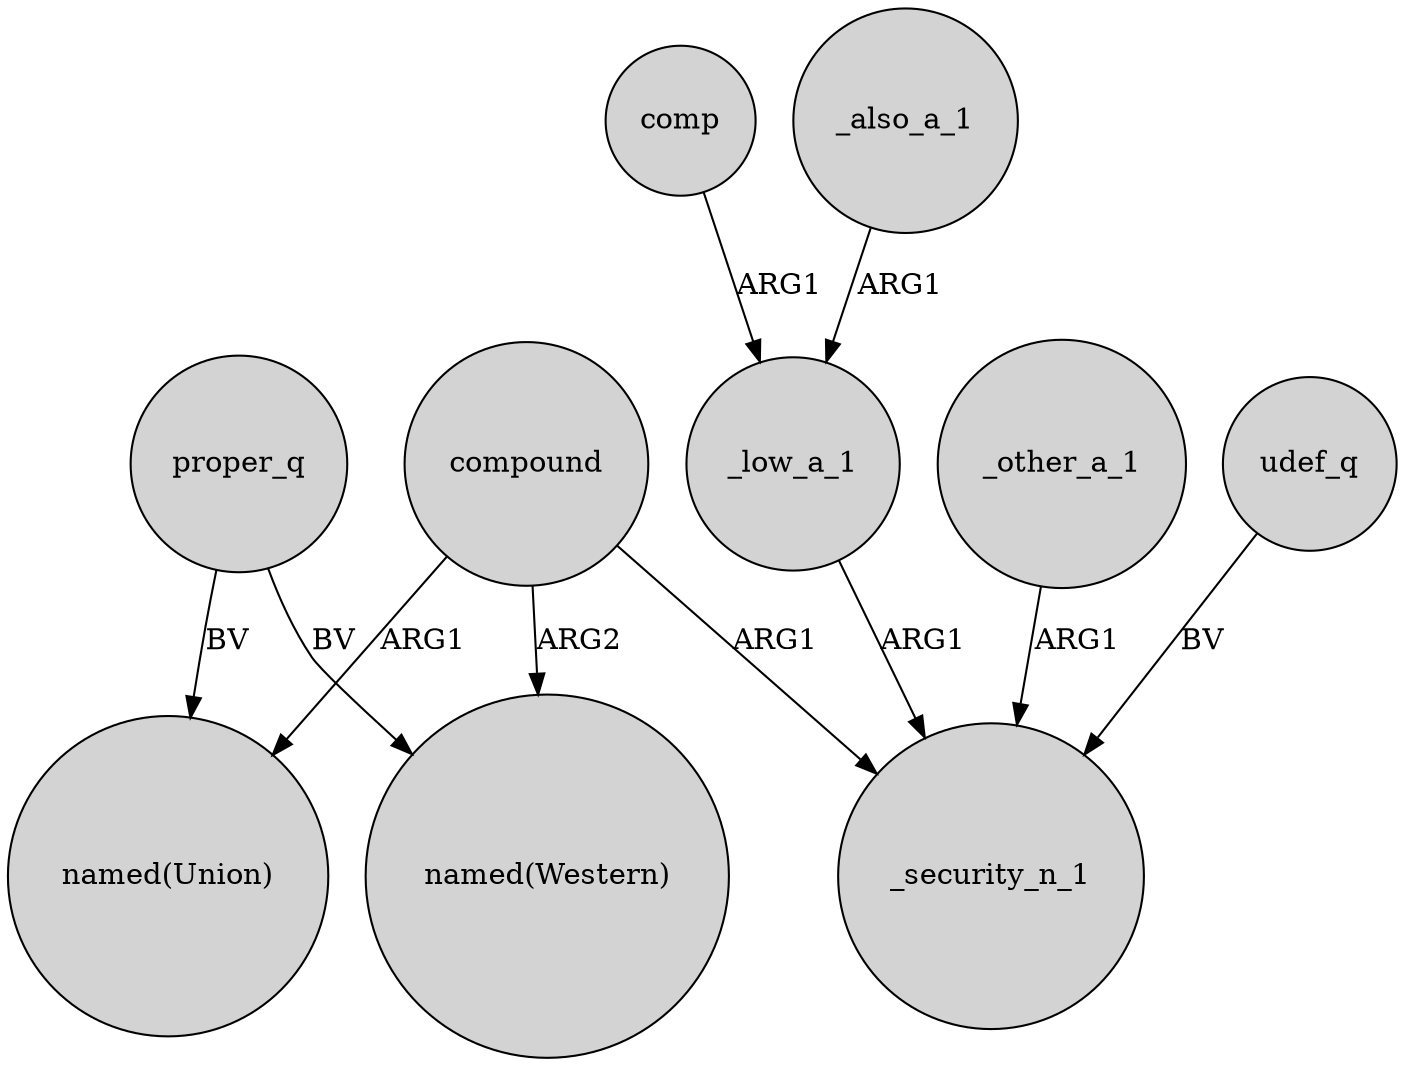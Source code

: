 digraph {
	node [shape=circle style=filled]
	compound -> "named(Western)" [label=ARG2]
	comp -> _low_a_1 [label=ARG1]
	compound -> "named(Union)" [label=ARG1]
	proper_q -> "named(Union)" [label=BV]
	compound -> _security_n_1 [label=ARG1]
	_low_a_1 -> _security_n_1 [label=ARG1]
	_also_a_1 -> _low_a_1 [label=ARG1]
	_other_a_1 -> _security_n_1 [label=ARG1]
	udef_q -> _security_n_1 [label=BV]
	proper_q -> "named(Western)" [label=BV]
}
